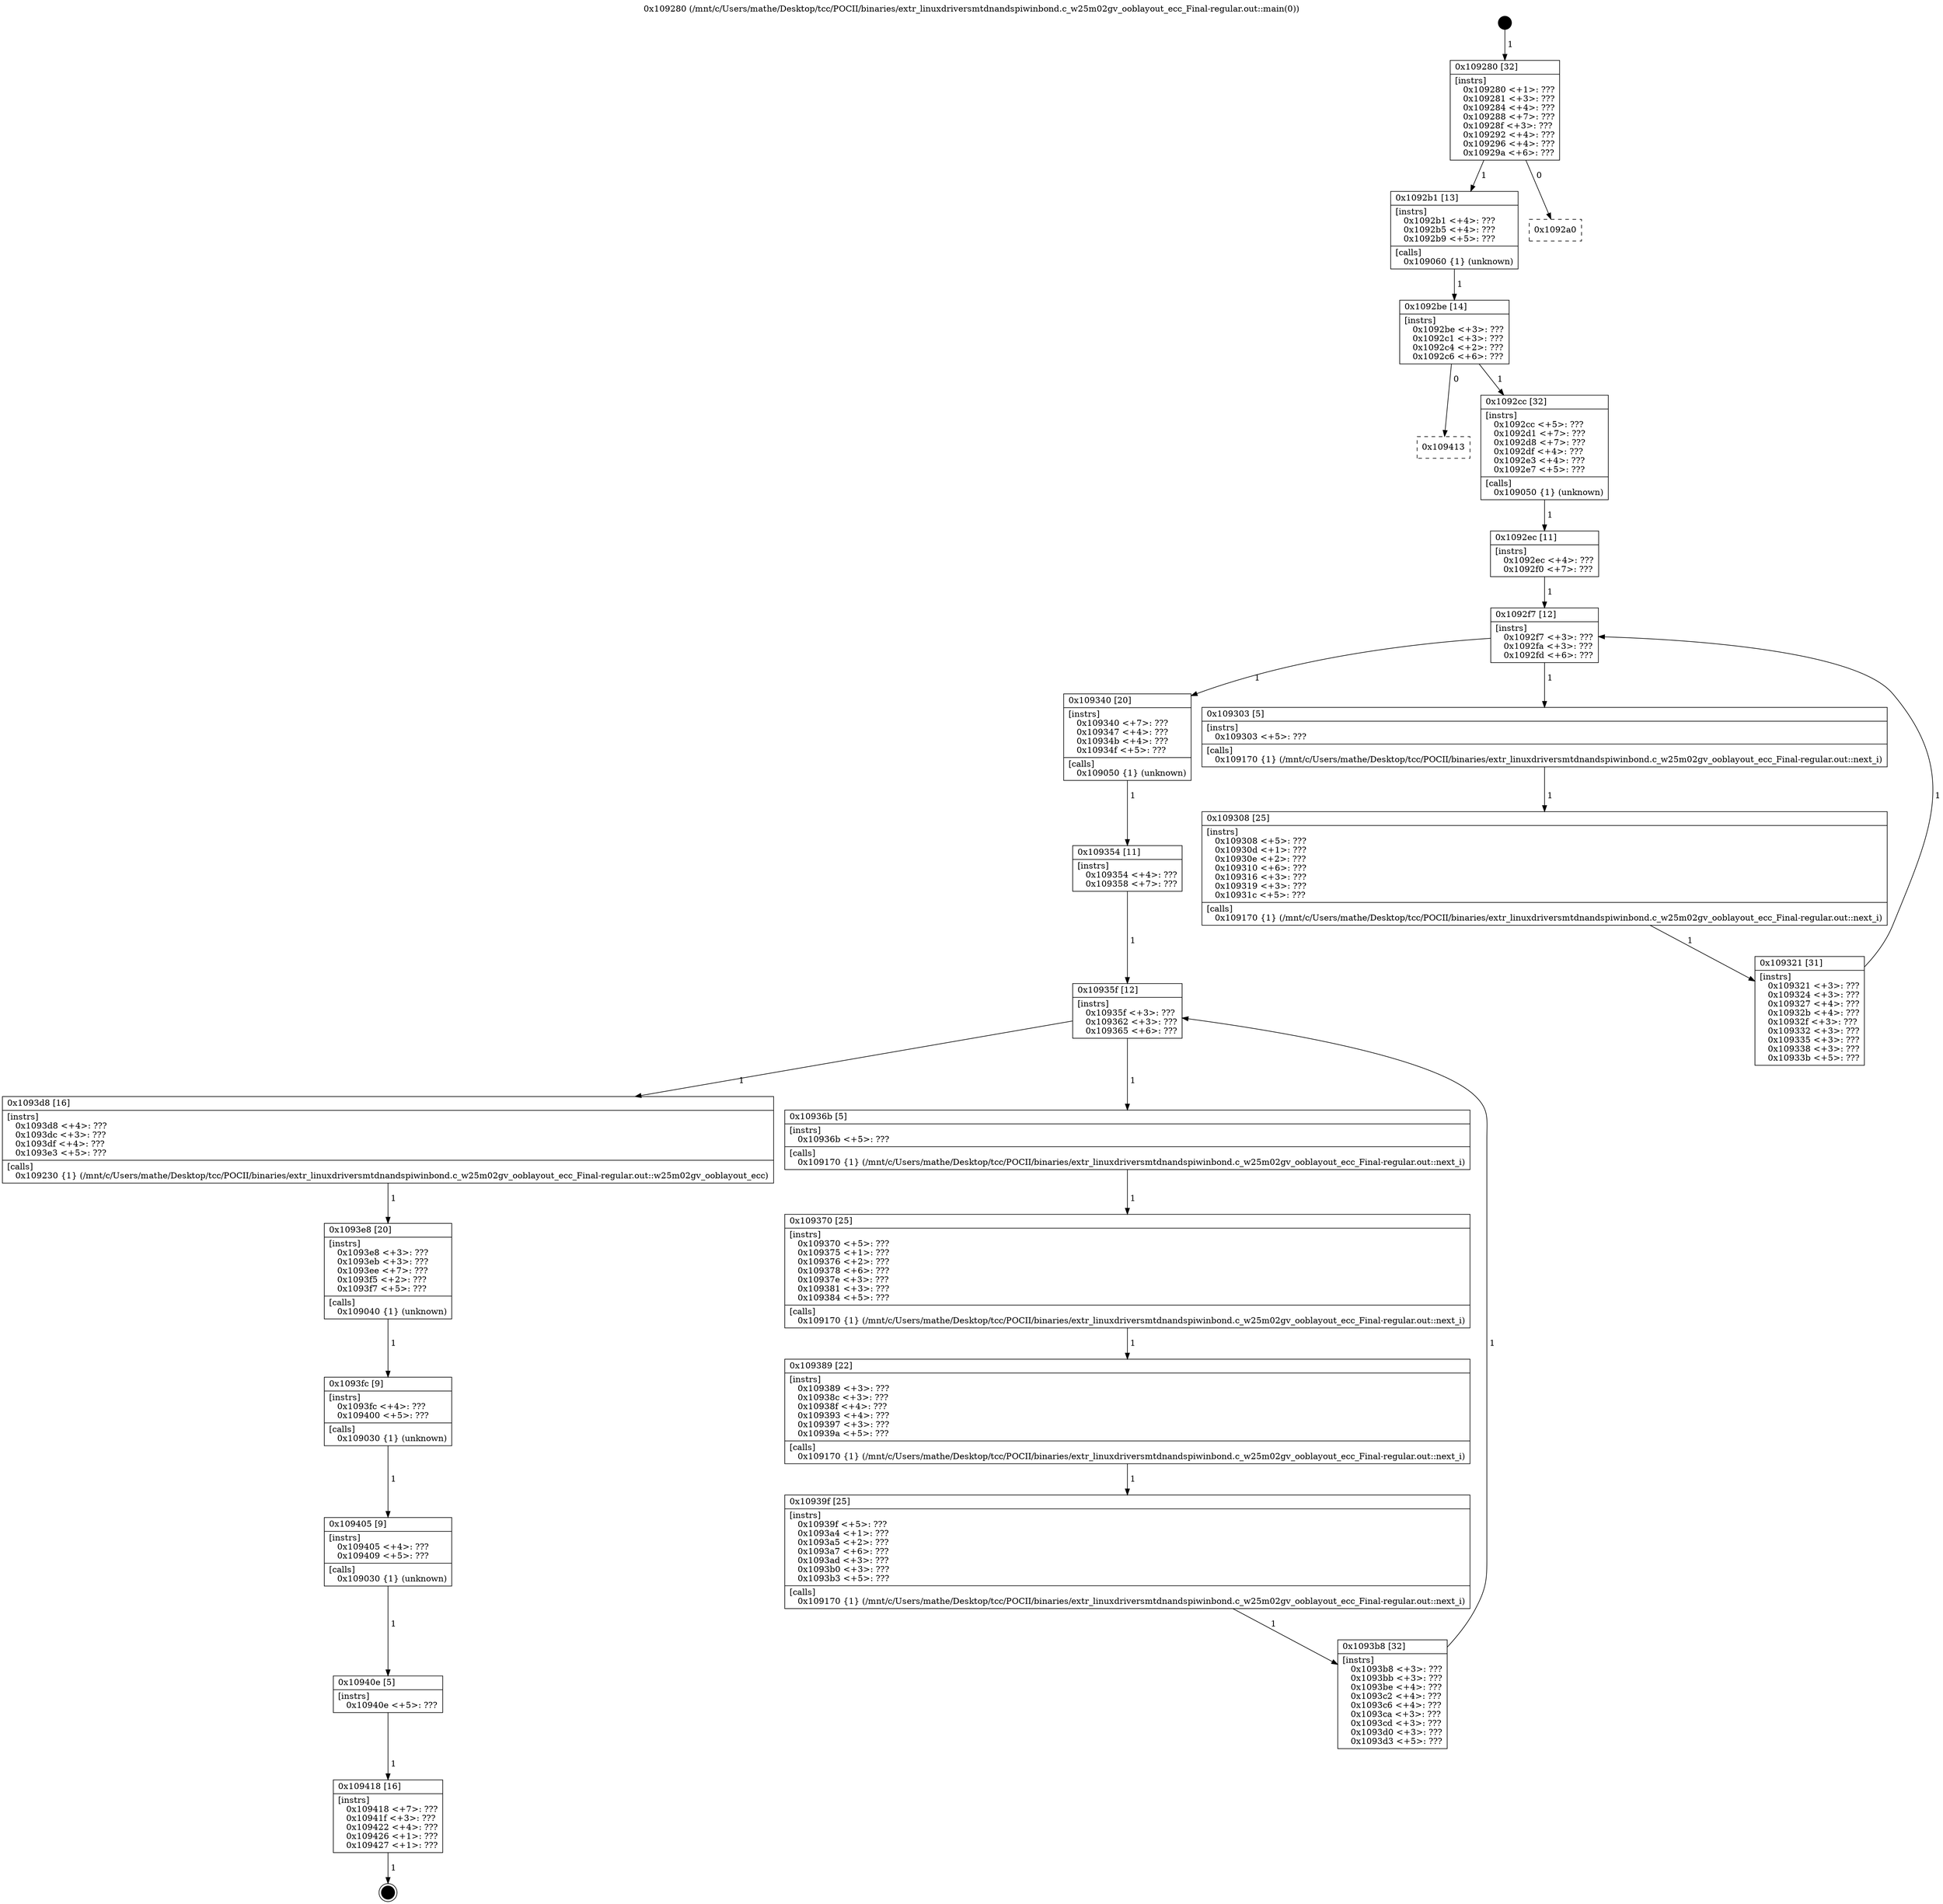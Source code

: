 digraph "0x109280" {
  label = "0x109280 (/mnt/c/Users/mathe/Desktop/tcc/POCII/binaries/extr_linuxdriversmtdnandspiwinbond.c_w25m02gv_ooblayout_ecc_Final-regular.out::main(0))"
  labelloc = "t"
  node[shape=record]

  Entry [label="",width=0.3,height=0.3,shape=circle,fillcolor=black,style=filled]
  "0x109280" [label="{
     0x109280 [32]\l
     | [instrs]\l
     &nbsp;&nbsp;0x109280 \<+1\>: ???\l
     &nbsp;&nbsp;0x109281 \<+3\>: ???\l
     &nbsp;&nbsp;0x109284 \<+4\>: ???\l
     &nbsp;&nbsp;0x109288 \<+7\>: ???\l
     &nbsp;&nbsp;0x10928f \<+3\>: ???\l
     &nbsp;&nbsp;0x109292 \<+4\>: ???\l
     &nbsp;&nbsp;0x109296 \<+4\>: ???\l
     &nbsp;&nbsp;0x10929a \<+6\>: ???\l
  }"]
  "0x1092b1" [label="{
     0x1092b1 [13]\l
     | [instrs]\l
     &nbsp;&nbsp;0x1092b1 \<+4\>: ???\l
     &nbsp;&nbsp;0x1092b5 \<+4\>: ???\l
     &nbsp;&nbsp;0x1092b9 \<+5\>: ???\l
     | [calls]\l
     &nbsp;&nbsp;0x109060 \{1\} (unknown)\l
  }"]
  "0x1092a0" [label="{
     0x1092a0\l
  }", style=dashed]
  "0x1092be" [label="{
     0x1092be [14]\l
     | [instrs]\l
     &nbsp;&nbsp;0x1092be \<+3\>: ???\l
     &nbsp;&nbsp;0x1092c1 \<+3\>: ???\l
     &nbsp;&nbsp;0x1092c4 \<+2\>: ???\l
     &nbsp;&nbsp;0x1092c6 \<+6\>: ???\l
  }"]
  "0x109413" [label="{
     0x109413\l
  }", style=dashed]
  "0x1092cc" [label="{
     0x1092cc [32]\l
     | [instrs]\l
     &nbsp;&nbsp;0x1092cc \<+5\>: ???\l
     &nbsp;&nbsp;0x1092d1 \<+7\>: ???\l
     &nbsp;&nbsp;0x1092d8 \<+7\>: ???\l
     &nbsp;&nbsp;0x1092df \<+4\>: ???\l
     &nbsp;&nbsp;0x1092e3 \<+4\>: ???\l
     &nbsp;&nbsp;0x1092e7 \<+5\>: ???\l
     | [calls]\l
     &nbsp;&nbsp;0x109050 \{1\} (unknown)\l
  }"]
  Exit [label="",width=0.3,height=0.3,shape=circle,fillcolor=black,style=filled,peripheries=2]
  "0x1092f7" [label="{
     0x1092f7 [12]\l
     | [instrs]\l
     &nbsp;&nbsp;0x1092f7 \<+3\>: ???\l
     &nbsp;&nbsp;0x1092fa \<+3\>: ???\l
     &nbsp;&nbsp;0x1092fd \<+6\>: ???\l
  }"]
  "0x109340" [label="{
     0x109340 [20]\l
     | [instrs]\l
     &nbsp;&nbsp;0x109340 \<+7\>: ???\l
     &nbsp;&nbsp;0x109347 \<+4\>: ???\l
     &nbsp;&nbsp;0x10934b \<+4\>: ???\l
     &nbsp;&nbsp;0x10934f \<+5\>: ???\l
     | [calls]\l
     &nbsp;&nbsp;0x109050 \{1\} (unknown)\l
  }"]
  "0x109303" [label="{
     0x109303 [5]\l
     | [instrs]\l
     &nbsp;&nbsp;0x109303 \<+5\>: ???\l
     | [calls]\l
     &nbsp;&nbsp;0x109170 \{1\} (/mnt/c/Users/mathe/Desktop/tcc/POCII/binaries/extr_linuxdriversmtdnandspiwinbond.c_w25m02gv_ooblayout_ecc_Final-regular.out::next_i)\l
  }"]
  "0x109308" [label="{
     0x109308 [25]\l
     | [instrs]\l
     &nbsp;&nbsp;0x109308 \<+5\>: ???\l
     &nbsp;&nbsp;0x10930d \<+1\>: ???\l
     &nbsp;&nbsp;0x10930e \<+2\>: ???\l
     &nbsp;&nbsp;0x109310 \<+6\>: ???\l
     &nbsp;&nbsp;0x109316 \<+3\>: ???\l
     &nbsp;&nbsp;0x109319 \<+3\>: ???\l
     &nbsp;&nbsp;0x10931c \<+5\>: ???\l
     | [calls]\l
     &nbsp;&nbsp;0x109170 \{1\} (/mnt/c/Users/mathe/Desktop/tcc/POCII/binaries/extr_linuxdriversmtdnandspiwinbond.c_w25m02gv_ooblayout_ecc_Final-regular.out::next_i)\l
  }"]
  "0x109321" [label="{
     0x109321 [31]\l
     | [instrs]\l
     &nbsp;&nbsp;0x109321 \<+3\>: ???\l
     &nbsp;&nbsp;0x109324 \<+3\>: ???\l
     &nbsp;&nbsp;0x109327 \<+4\>: ???\l
     &nbsp;&nbsp;0x10932b \<+4\>: ???\l
     &nbsp;&nbsp;0x10932f \<+3\>: ???\l
     &nbsp;&nbsp;0x109332 \<+3\>: ???\l
     &nbsp;&nbsp;0x109335 \<+3\>: ???\l
     &nbsp;&nbsp;0x109338 \<+3\>: ???\l
     &nbsp;&nbsp;0x10933b \<+5\>: ???\l
  }"]
  "0x1092ec" [label="{
     0x1092ec [11]\l
     | [instrs]\l
     &nbsp;&nbsp;0x1092ec \<+4\>: ???\l
     &nbsp;&nbsp;0x1092f0 \<+7\>: ???\l
  }"]
  "0x10935f" [label="{
     0x10935f [12]\l
     | [instrs]\l
     &nbsp;&nbsp;0x10935f \<+3\>: ???\l
     &nbsp;&nbsp;0x109362 \<+3\>: ???\l
     &nbsp;&nbsp;0x109365 \<+6\>: ???\l
  }"]
  "0x1093d8" [label="{
     0x1093d8 [16]\l
     | [instrs]\l
     &nbsp;&nbsp;0x1093d8 \<+4\>: ???\l
     &nbsp;&nbsp;0x1093dc \<+3\>: ???\l
     &nbsp;&nbsp;0x1093df \<+4\>: ???\l
     &nbsp;&nbsp;0x1093e3 \<+5\>: ???\l
     | [calls]\l
     &nbsp;&nbsp;0x109230 \{1\} (/mnt/c/Users/mathe/Desktop/tcc/POCII/binaries/extr_linuxdriversmtdnandspiwinbond.c_w25m02gv_ooblayout_ecc_Final-regular.out::w25m02gv_ooblayout_ecc)\l
  }"]
  "0x10936b" [label="{
     0x10936b [5]\l
     | [instrs]\l
     &nbsp;&nbsp;0x10936b \<+5\>: ???\l
     | [calls]\l
     &nbsp;&nbsp;0x109170 \{1\} (/mnt/c/Users/mathe/Desktop/tcc/POCII/binaries/extr_linuxdriversmtdnandspiwinbond.c_w25m02gv_ooblayout_ecc_Final-regular.out::next_i)\l
  }"]
  "0x109370" [label="{
     0x109370 [25]\l
     | [instrs]\l
     &nbsp;&nbsp;0x109370 \<+5\>: ???\l
     &nbsp;&nbsp;0x109375 \<+1\>: ???\l
     &nbsp;&nbsp;0x109376 \<+2\>: ???\l
     &nbsp;&nbsp;0x109378 \<+6\>: ???\l
     &nbsp;&nbsp;0x10937e \<+3\>: ???\l
     &nbsp;&nbsp;0x109381 \<+3\>: ???\l
     &nbsp;&nbsp;0x109384 \<+5\>: ???\l
     | [calls]\l
     &nbsp;&nbsp;0x109170 \{1\} (/mnt/c/Users/mathe/Desktop/tcc/POCII/binaries/extr_linuxdriversmtdnandspiwinbond.c_w25m02gv_ooblayout_ecc_Final-regular.out::next_i)\l
  }"]
  "0x109389" [label="{
     0x109389 [22]\l
     | [instrs]\l
     &nbsp;&nbsp;0x109389 \<+3\>: ???\l
     &nbsp;&nbsp;0x10938c \<+3\>: ???\l
     &nbsp;&nbsp;0x10938f \<+4\>: ???\l
     &nbsp;&nbsp;0x109393 \<+4\>: ???\l
     &nbsp;&nbsp;0x109397 \<+3\>: ???\l
     &nbsp;&nbsp;0x10939a \<+5\>: ???\l
     | [calls]\l
     &nbsp;&nbsp;0x109170 \{1\} (/mnt/c/Users/mathe/Desktop/tcc/POCII/binaries/extr_linuxdriversmtdnandspiwinbond.c_w25m02gv_ooblayout_ecc_Final-regular.out::next_i)\l
  }"]
  "0x10939f" [label="{
     0x10939f [25]\l
     | [instrs]\l
     &nbsp;&nbsp;0x10939f \<+5\>: ???\l
     &nbsp;&nbsp;0x1093a4 \<+1\>: ???\l
     &nbsp;&nbsp;0x1093a5 \<+2\>: ???\l
     &nbsp;&nbsp;0x1093a7 \<+6\>: ???\l
     &nbsp;&nbsp;0x1093ad \<+3\>: ???\l
     &nbsp;&nbsp;0x1093b0 \<+3\>: ???\l
     &nbsp;&nbsp;0x1093b3 \<+5\>: ???\l
     | [calls]\l
     &nbsp;&nbsp;0x109170 \{1\} (/mnt/c/Users/mathe/Desktop/tcc/POCII/binaries/extr_linuxdriversmtdnandspiwinbond.c_w25m02gv_ooblayout_ecc_Final-regular.out::next_i)\l
  }"]
  "0x1093b8" [label="{
     0x1093b8 [32]\l
     | [instrs]\l
     &nbsp;&nbsp;0x1093b8 \<+3\>: ???\l
     &nbsp;&nbsp;0x1093bb \<+3\>: ???\l
     &nbsp;&nbsp;0x1093be \<+4\>: ???\l
     &nbsp;&nbsp;0x1093c2 \<+4\>: ???\l
     &nbsp;&nbsp;0x1093c6 \<+4\>: ???\l
     &nbsp;&nbsp;0x1093ca \<+3\>: ???\l
     &nbsp;&nbsp;0x1093cd \<+3\>: ???\l
     &nbsp;&nbsp;0x1093d0 \<+3\>: ???\l
     &nbsp;&nbsp;0x1093d3 \<+5\>: ???\l
  }"]
  "0x109354" [label="{
     0x109354 [11]\l
     | [instrs]\l
     &nbsp;&nbsp;0x109354 \<+4\>: ???\l
     &nbsp;&nbsp;0x109358 \<+7\>: ???\l
  }"]
  "0x1093e8" [label="{
     0x1093e8 [20]\l
     | [instrs]\l
     &nbsp;&nbsp;0x1093e8 \<+3\>: ???\l
     &nbsp;&nbsp;0x1093eb \<+3\>: ???\l
     &nbsp;&nbsp;0x1093ee \<+7\>: ???\l
     &nbsp;&nbsp;0x1093f5 \<+2\>: ???\l
     &nbsp;&nbsp;0x1093f7 \<+5\>: ???\l
     | [calls]\l
     &nbsp;&nbsp;0x109040 \{1\} (unknown)\l
  }"]
  "0x1093fc" [label="{
     0x1093fc [9]\l
     | [instrs]\l
     &nbsp;&nbsp;0x1093fc \<+4\>: ???\l
     &nbsp;&nbsp;0x109400 \<+5\>: ???\l
     | [calls]\l
     &nbsp;&nbsp;0x109030 \{1\} (unknown)\l
  }"]
  "0x109405" [label="{
     0x109405 [9]\l
     | [instrs]\l
     &nbsp;&nbsp;0x109405 \<+4\>: ???\l
     &nbsp;&nbsp;0x109409 \<+5\>: ???\l
     | [calls]\l
     &nbsp;&nbsp;0x109030 \{1\} (unknown)\l
  }"]
  "0x10940e" [label="{
     0x10940e [5]\l
     | [instrs]\l
     &nbsp;&nbsp;0x10940e \<+5\>: ???\l
  }"]
  "0x109418" [label="{
     0x109418 [16]\l
     | [instrs]\l
     &nbsp;&nbsp;0x109418 \<+7\>: ???\l
     &nbsp;&nbsp;0x10941f \<+3\>: ???\l
     &nbsp;&nbsp;0x109422 \<+4\>: ???\l
     &nbsp;&nbsp;0x109426 \<+1\>: ???\l
     &nbsp;&nbsp;0x109427 \<+1\>: ???\l
  }"]
  Entry -> "0x109280" [label=" 1"]
  "0x109280" -> "0x1092b1" [label=" 1"]
  "0x109280" -> "0x1092a0" [label=" 0"]
  "0x1092b1" -> "0x1092be" [label=" 1"]
  "0x1092be" -> "0x109413" [label=" 0"]
  "0x1092be" -> "0x1092cc" [label=" 1"]
  "0x109418" -> Exit [label=" 1"]
  "0x1092cc" -> "0x1092ec" [label=" 1"]
  "0x1092f7" -> "0x109340" [label=" 1"]
  "0x1092f7" -> "0x109303" [label=" 1"]
  "0x109303" -> "0x109308" [label=" 1"]
  "0x109308" -> "0x109321" [label=" 1"]
  "0x1092ec" -> "0x1092f7" [label=" 1"]
  "0x109321" -> "0x1092f7" [label=" 1"]
  "0x109340" -> "0x109354" [label=" 1"]
  "0x10935f" -> "0x1093d8" [label=" 1"]
  "0x10935f" -> "0x10936b" [label=" 1"]
  "0x10936b" -> "0x109370" [label=" 1"]
  "0x109370" -> "0x109389" [label=" 1"]
  "0x109389" -> "0x10939f" [label=" 1"]
  "0x10939f" -> "0x1093b8" [label=" 1"]
  "0x109354" -> "0x10935f" [label=" 1"]
  "0x1093b8" -> "0x10935f" [label=" 1"]
  "0x1093d8" -> "0x1093e8" [label=" 1"]
  "0x1093e8" -> "0x1093fc" [label=" 1"]
  "0x1093fc" -> "0x109405" [label=" 1"]
  "0x109405" -> "0x10940e" [label=" 1"]
  "0x10940e" -> "0x109418" [label=" 1"]
}
